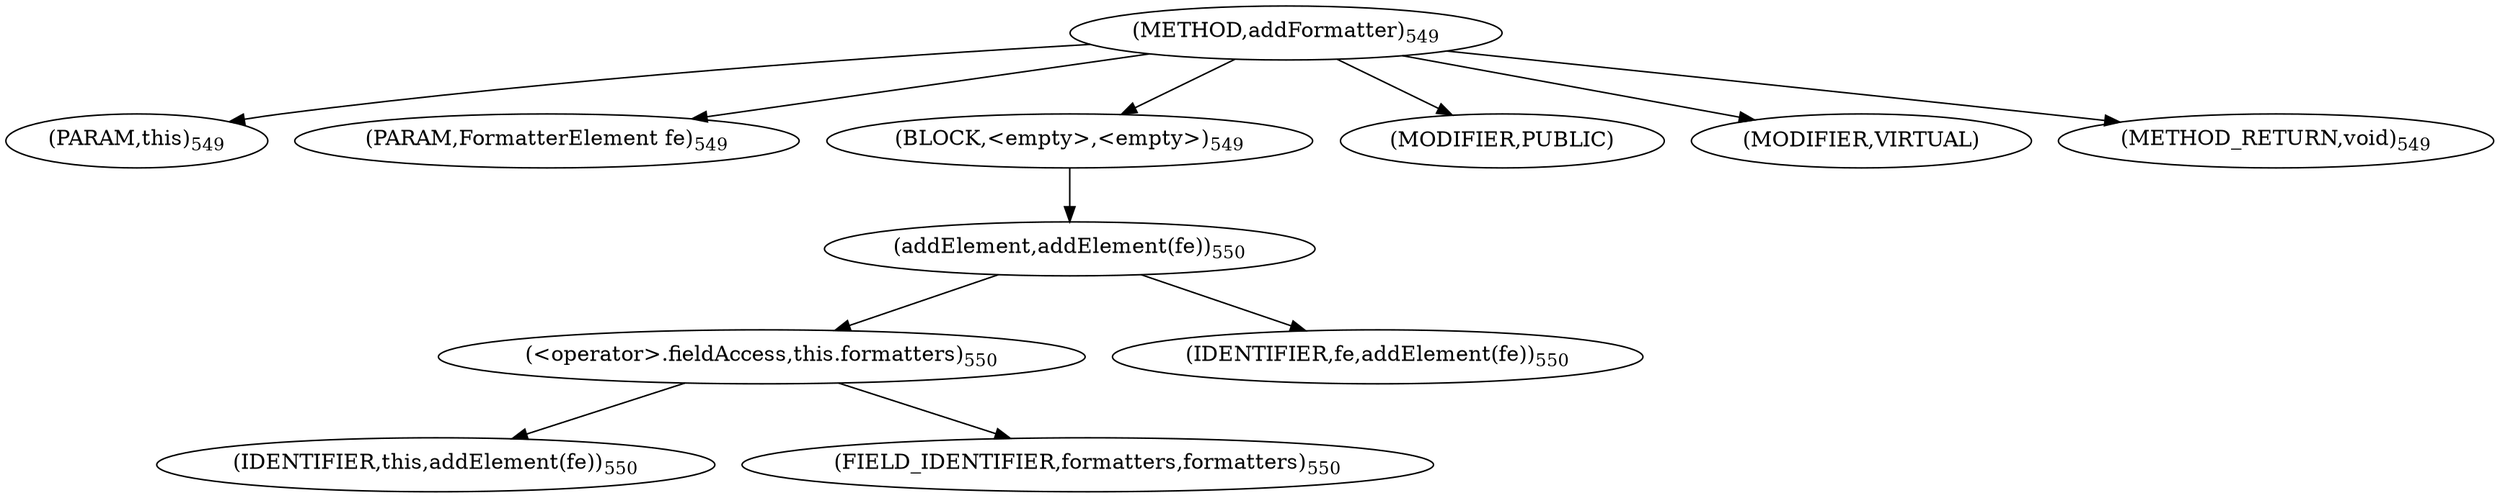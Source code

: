 digraph "addFormatter" {  
"761" [label = <(METHOD,addFormatter)<SUB>549</SUB>> ]
"762" [label = <(PARAM,this)<SUB>549</SUB>> ]
"763" [label = <(PARAM,FormatterElement fe)<SUB>549</SUB>> ]
"764" [label = <(BLOCK,&lt;empty&gt;,&lt;empty&gt;)<SUB>549</SUB>> ]
"765" [label = <(addElement,addElement(fe))<SUB>550</SUB>> ]
"766" [label = <(&lt;operator&gt;.fieldAccess,this.formatters)<SUB>550</SUB>> ]
"767" [label = <(IDENTIFIER,this,addElement(fe))<SUB>550</SUB>> ]
"768" [label = <(FIELD_IDENTIFIER,formatters,formatters)<SUB>550</SUB>> ]
"769" [label = <(IDENTIFIER,fe,addElement(fe))<SUB>550</SUB>> ]
"770" [label = <(MODIFIER,PUBLIC)> ]
"771" [label = <(MODIFIER,VIRTUAL)> ]
"772" [label = <(METHOD_RETURN,void)<SUB>549</SUB>> ]
  "761" -> "762" 
  "761" -> "763" 
  "761" -> "764" 
  "761" -> "770" 
  "761" -> "771" 
  "761" -> "772" 
  "764" -> "765" 
  "765" -> "766" 
  "765" -> "769" 
  "766" -> "767" 
  "766" -> "768" 
}
